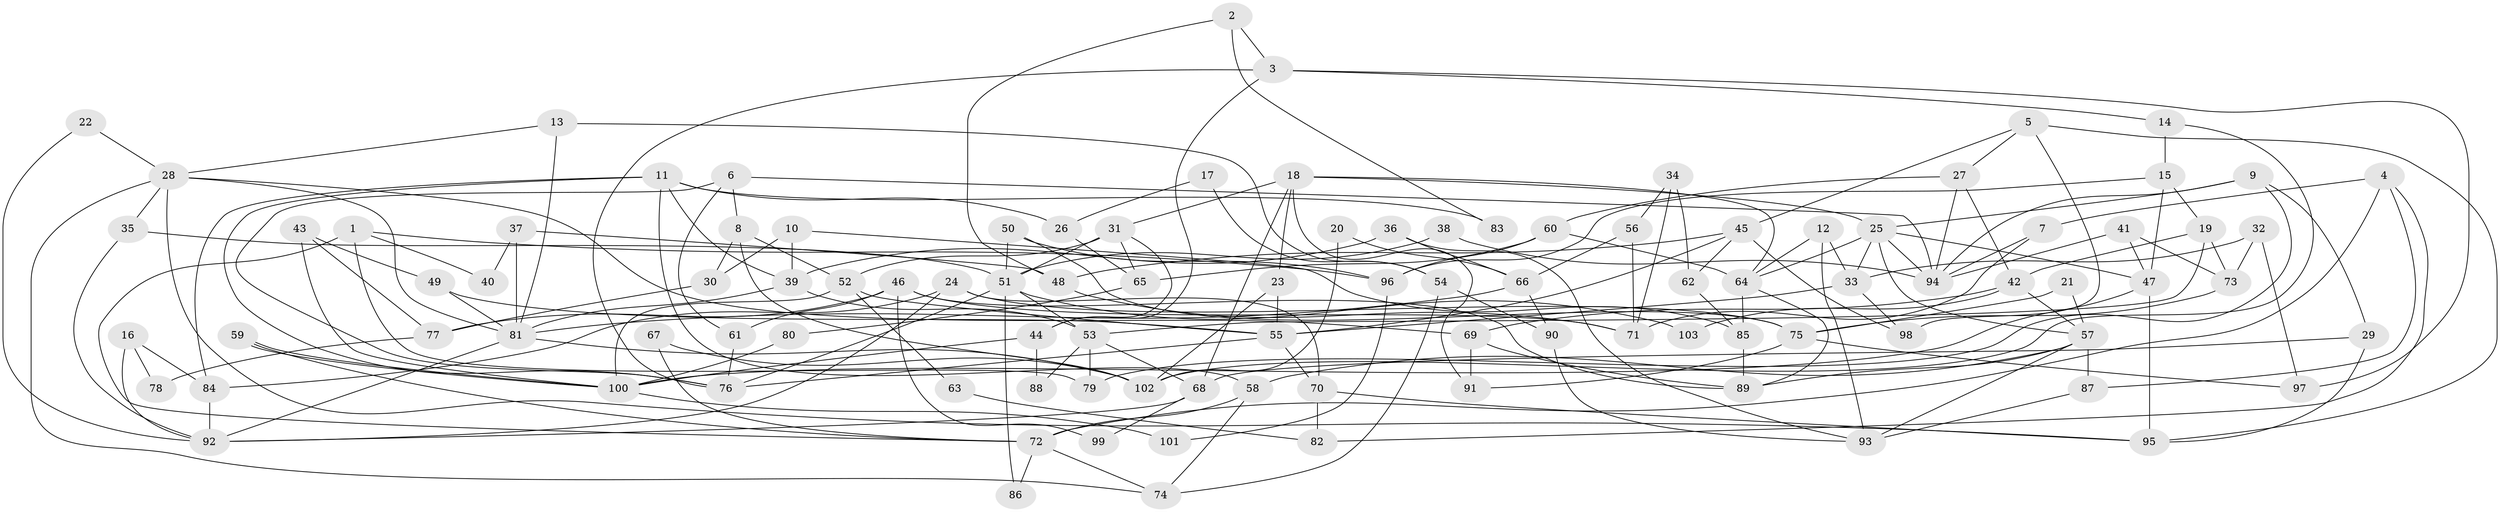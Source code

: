 // Generated by graph-tools (version 1.1) at 2025/26/03/09/25 03:26:19]
// undirected, 103 vertices, 206 edges
graph export_dot {
graph [start="1"]
  node [color=gray90,style=filled];
  1;
  2;
  3;
  4;
  5;
  6;
  7;
  8;
  9;
  10;
  11;
  12;
  13;
  14;
  15;
  16;
  17;
  18;
  19;
  20;
  21;
  22;
  23;
  24;
  25;
  26;
  27;
  28;
  29;
  30;
  31;
  32;
  33;
  34;
  35;
  36;
  37;
  38;
  39;
  40;
  41;
  42;
  43;
  44;
  45;
  46;
  47;
  48;
  49;
  50;
  51;
  52;
  53;
  54;
  55;
  56;
  57;
  58;
  59;
  60;
  61;
  62;
  63;
  64;
  65;
  66;
  67;
  68;
  69;
  70;
  71;
  72;
  73;
  74;
  75;
  76;
  77;
  78;
  79;
  80;
  81;
  82;
  83;
  84;
  85;
  86;
  87;
  88;
  89;
  90;
  91;
  92;
  93;
  94;
  95;
  96;
  97;
  98;
  99;
  100;
  101;
  102;
  103;
  1 -- 96;
  1 -- 79;
  1 -- 40;
  1 -- 72;
  2 -- 48;
  2 -- 3;
  2 -- 83;
  3 -- 14;
  3 -- 44;
  3 -- 76;
  3 -- 97;
  4 -- 72;
  4 -- 7;
  4 -- 82;
  4 -- 87;
  5 -- 45;
  5 -- 95;
  5 -- 27;
  5 -- 98;
  6 -- 76;
  6 -- 94;
  6 -- 8;
  6 -- 61;
  7 -- 94;
  7 -- 71;
  8 -- 52;
  8 -- 30;
  8 -- 102;
  9 -- 94;
  9 -- 25;
  9 -- 29;
  9 -- 79;
  10 -- 39;
  10 -- 85;
  10 -- 30;
  11 -- 76;
  11 -- 39;
  11 -- 26;
  11 -- 58;
  11 -- 83;
  11 -- 84;
  12 -- 93;
  12 -- 33;
  12 -- 64;
  13 -- 28;
  13 -- 81;
  13 -- 54;
  14 -- 102;
  14 -- 15;
  15 -- 19;
  15 -- 47;
  15 -- 96;
  16 -- 84;
  16 -- 92;
  16 -- 78;
  17 -- 54;
  17 -- 26;
  18 -- 25;
  18 -- 64;
  18 -- 23;
  18 -- 31;
  18 -- 68;
  18 -- 91;
  19 -- 53;
  19 -- 42;
  19 -- 73;
  20 -- 66;
  20 -- 102;
  21 -- 75;
  21 -- 57;
  22 -- 28;
  22 -- 92;
  23 -- 55;
  23 -- 102;
  24 -- 75;
  24 -- 92;
  24 -- 70;
  24 -- 84;
  25 -- 47;
  25 -- 33;
  25 -- 57;
  25 -- 64;
  25 -- 94;
  26 -- 65;
  27 -- 42;
  27 -- 60;
  27 -- 94;
  28 -- 81;
  28 -- 95;
  28 -- 35;
  28 -- 69;
  28 -- 74;
  29 -- 68;
  29 -- 95;
  30 -- 77;
  31 -- 51;
  31 -- 44;
  31 -- 52;
  31 -- 65;
  32 -- 73;
  32 -- 97;
  32 -- 33;
  33 -- 55;
  33 -- 98;
  34 -- 56;
  34 -- 62;
  34 -- 71;
  35 -- 51;
  35 -- 92;
  36 -- 93;
  36 -- 66;
  36 -- 39;
  37 -- 81;
  37 -- 48;
  37 -- 40;
  38 -- 94;
  38 -- 51;
  39 -- 81;
  39 -- 53;
  41 -- 94;
  41 -- 73;
  41 -- 47;
  42 -- 57;
  42 -- 69;
  42 -- 103;
  43 -- 49;
  43 -- 100;
  43 -- 77;
  44 -- 100;
  44 -- 88;
  45 -- 55;
  45 -- 98;
  45 -- 48;
  45 -- 62;
  46 -- 77;
  46 -- 89;
  46 -- 61;
  46 -- 71;
  46 -- 99;
  47 -- 100;
  47 -- 95;
  48 -- 71;
  49 -- 55;
  49 -- 81;
  50 -- 51;
  50 -- 96;
  50 -- 75;
  51 -- 53;
  51 -- 76;
  51 -- 86;
  51 -- 103;
  52 -- 55;
  52 -- 63;
  52 -- 100;
  53 -- 68;
  53 -- 79;
  53 -- 88;
  54 -- 74;
  54 -- 90;
  55 -- 76;
  55 -- 70;
  56 -- 66;
  56 -- 71;
  57 -- 58;
  57 -- 87;
  57 -- 89;
  57 -- 93;
  58 -- 72;
  58 -- 74;
  59 -- 72;
  59 -- 100;
  59 -- 100;
  60 -- 64;
  60 -- 65;
  60 -- 96;
  61 -- 76;
  62 -- 85;
  63 -- 82;
  64 -- 85;
  64 -- 89;
  65 -- 80;
  66 -- 81;
  66 -- 90;
  67 -- 72;
  67 -- 102;
  68 -- 92;
  68 -- 99;
  69 -- 89;
  69 -- 91;
  70 -- 95;
  70 -- 82;
  72 -- 74;
  72 -- 86;
  73 -- 75;
  75 -- 91;
  75 -- 97;
  77 -- 78;
  80 -- 100;
  81 -- 102;
  81 -- 92;
  84 -- 92;
  85 -- 89;
  87 -- 93;
  90 -- 93;
  96 -- 101;
  100 -- 101;
}
